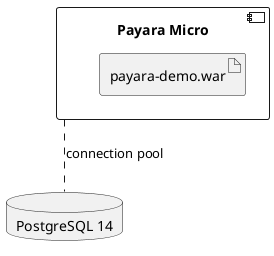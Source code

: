 @startuml

component payara as "Payara Micro" {
    artifact payarademo as "payara-demo.war"
}

database postgresql as "PostgreSQL 14"
payara .. postgresql : "connection pool"

@enduml

